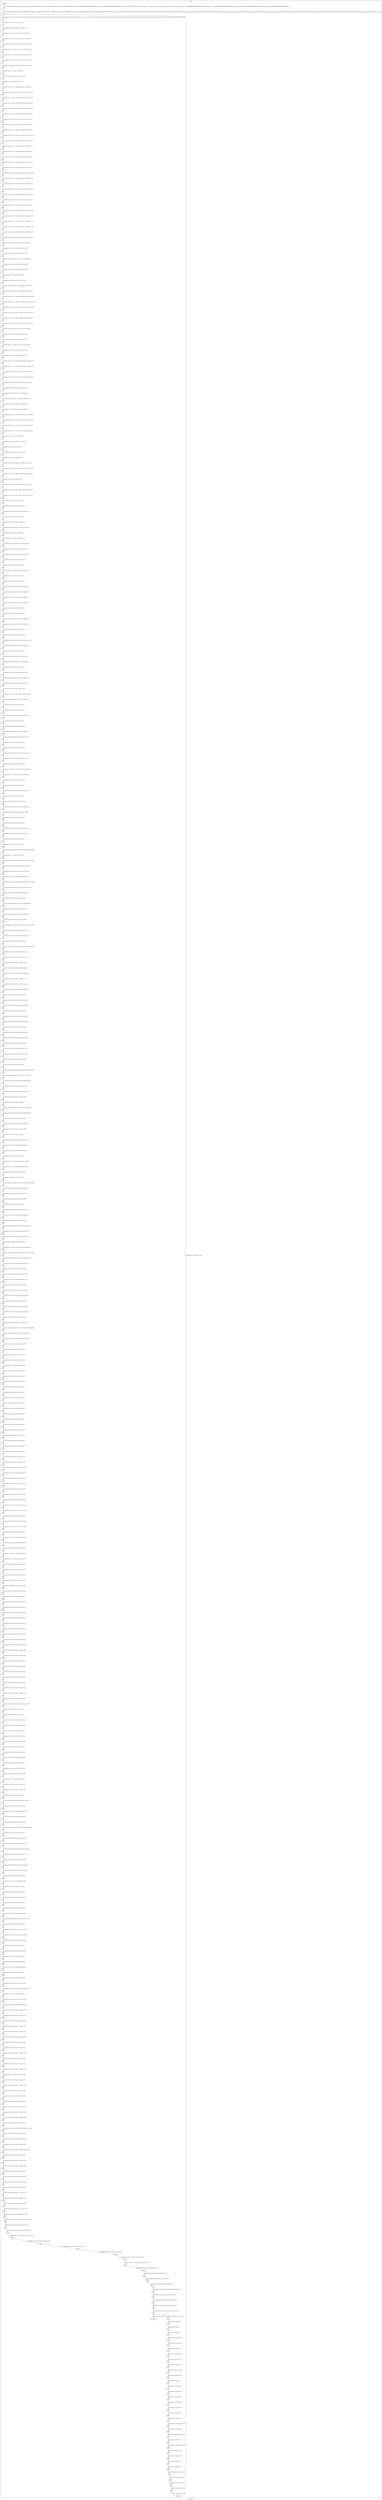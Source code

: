 digraph G {
label="Btor2XCFA";
subgraph cluster_0 {
label="main";
main_init[];
l1[];
l3[];
l4[];
l5[];
l6[];
l7[];
l8[];
l9[];
l10[];
l11[];
l12[];
l13[];
l14[];
l15[];
l16[];
l17[];
l18[];
l19[];
l20[];
l21[];
l22[];
l23[];
l24[];
l25[];
l26[];
l27[];
l28[];
l29[];
l30[];
l31[];
l32[];
l33[];
l34[];
l35[];
l36[];
l37[];
l38[];
l39[];
l40[];
l41[];
l42[];
l43[];
l44[];
l45[];
l46[];
l47[];
l48[];
l49[];
l50[];
l51[];
l52[];
l53[];
l54[];
l55[];
l56[];
l57[];
l58[];
l59[];
l60[];
l61[];
l62[];
l63[];
l64[];
l65[];
l66[];
l67[];
l68[];
l69[];
l70[];
l71[];
l72[];
l73[];
l74[];
l75[];
l76[];
l77[];
l78[];
l79[];
l80[];
l81[];
l82[];
l83[];
l84[];
l85[];
l86[];
l87[];
l88[];
l89[];
l90[];
l91[];
l92[];
l93[];
l94[];
l95[];
l96[];
l97[];
l98[];
l99[];
l100[];
l101[];
l102[];
l103[];
l104[];
l105[];
l106[];
l107[];
l108[];
l109[];
l110[];
l111[];
l112[];
l113[];
l114[];
l115[];
l116[];
l117[];
l118[];
l119[];
l120[];
l121[];
l122[];
l123[];
l124[];
l125[];
l126[];
l127[];
l128[];
l129[];
l130[];
l131[];
l132[];
l133[];
l134[];
l135[];
l136[];
l137[];
l138[];
l139[];
l140[];
l141[];
l142[];
l143[];
l144[];
l145[];
l146[];
l147[];
l148[];
l149[];
l150[];
l151[];
l152[];
l153[];
l154[];
l155[];
l156[];
l157[];
l158[];
l159[];
l160[];
l161[];
l162[];
l163[];
l164[];
l165[];
l166[];
l167[];
l168[];
l169[];
l170[];
l171[];
l172[];
l173[];
l174[];
l175[];
l176[];
l177[];
l178[];
l179[];
l180[];
l181[];
l182[];
l183[];
l184[];
l185[];
l186[];
l187[];
l188[];
l189[];
l190[];
l191[];
l192[];
l193[];
l194[];
l195[];
l196[];
l197[];
l198[];
l199[];
l200[];
l201[];
l202[];
l203[];
l204[];
l205[];
l206[];
l207[];
l208[];
l209[];
l210[];
l211[];
l212[];
l213[];
l214[];
l215[];
l216[];
l217[];
l218[];
l219[];
l220[];
l221[];
l222[];
l223[];
l224[];
l225[];
l226[];
l227[];
l228[];
l229[];
l230[];
l231[];
l232[];
l233[];
l234[];
l235[];
l236[];
l237[];
l238[];
l239[];
l240[];
l241[];
l242[];
l243[];
l244[];
l245[];
l246[];
l247[];
l248[];
l249[];
l250[];
l251[];
l252[];
l253[];
l254[];
l255[];
l256[];
l257[];
l258[];
l259[];
l260[];
l261[];
l262[];
l263[];
l264[];
l265[];
l266[];
l267[];
l268[];
l269[];
l270[];
l271[];
l272[];
l273[];
l274[];
l275[];
l276[];
l277[];
l278[];
l279[];
l280[];
l281[];
l282[];
l283[];
l284[];
l285[];
l286[];
l287[];
l288[];
l289[];
l290[];
l291[];
l292[];
l293[];
l294[];
l295[];
l296[];
l297[];
l298[];
l299[];
l300[];
l301[];
l302[];
l303[];
l304[];
l305[];
l306[];
l307[];
l308[];
l309[];
l310[];
l311[];
l312[];
l313[];
l314[];
l315[];
l316[];
l317[];
l318[];
l319[];
l320[];
l321[];
l322[];
l323[];
l324[];
l325[];
l326[];
l327[];
l328[];
l329[];
l330[];
l331[];
l332[];
l333[];
l334[];
l335[];
l336[];
l337[];
l338[];
l339[];
l340[];
l341[];
l342[];
l343[];
l344[];
l345[];
l346[];
l347[];
l348[];
l349[];
l350[];
l351[];
l352[];
l353[];
l354[];
l355[];
l356[];
l357[];
l358[];
l359[];
l360[];
l361[];
l362[];
l363[];
l364[];
l365[];
l366[];
l367[];
l368[];
l369[];
l370[];
l371[];
l372[];
l373[];
l374[];
l375[];
l376[];
l377[];
l378[];
l379[];
l380[];
l381[];
l382[];
l383[];
l384[];
l385[];
l386[];
l387[];
l388[];
l389[];
l390[];
l391[];
l392[];
l393[];
l394[];
l395[];
l396[];
l397[];
l398[];
l399[];
l400[];
l401[];
l402[];
l403[];
l404[];
l405[];
l406[];
l407[];
l408[];
l409[];
l410[];
l411[];
l412[];
l413[];
l414[];
l415[];
l416[];
l417[];
l418[];
l419[];
l420[];
l421[];
l422[];
l423[];
l424[];
l425[];
l426[];
l427[];
l428[];
l429[];
l430[];
l431[];
main_error[];
l432[];
l433[];
l434[];
l435[];
l436[];
l437[];
l438[];
l439[];
l440[];
l441[];
l442[];
l443[];
l444[];
l445[];
l446[];
l447[];
l448[];
l449[];
l450[];
l451[];
l452[];
l453[];
l454[];
l455[];
l456[];
l457[];
l458[];
l459[];
l460[];
l461[];
l462[];
l463[];
l464[];
l465[];
main_init -> l1 [label="[(assign const_5 #b00000000),(assign const_28 #b0),(assign const_80 #b00000010),(assign const_82 #b00000001),(assign const_97 #b00000000),(assign const_107 #b00000000000000000000000000000001),(assign const_108 #b000000000000000000000000),(assign const_128 #b00011001),(assign const_129 #b00001111),(assign const_130 #b00010100),(assign const_131 #b00000101),(assign const_158 #b00000000000000000000000000000000),(assign const_310 #b00000000000000000000000000001010),(assign const_315 #b00000000000000000000000000000101),(assign const_360 #b00000000000000000000000000000011)] "];
l3 -> l4 [label="[(havoc input_78),(havoc input_79),(havoc input_81),(havoc input_83),(havoc input_84),(havoc input_85),(havoc input_86),(havoc input_98),(havoc input_99),(havoc input_100),(havoc input_101),(havoc input_102),(havoc input_103),(havoc input_104),(havoc input_105),(havoc input_106),(havoc input_149),(havoc input_151),(havoc input_154),(havoc input_156),(havoc input_192),(havoc input_222),(havoc input_225)] "];
l4 -> l5 [label="[(assign binary_75 (bvand state_57 state_67))] "];
l5 -> l6 [label="[(assign binary_76 (bvand (bvnot state_73) binary_75))] "];
l6 -> l7 [label="[(assign ternary_87 (ite (= input_86 #b1) const_82 state_6))] "];
l7 -> l8 [label="[(assign ternary_88 (ite (= input_85 #b1) const_82 ternary_87))] "];
l8 -> l9 [label="[(assign ternary_89 (ite (= input_84 #b1) const_80 ternary_88))] "];
l9 -> l10 [label="[(assign ternary_90 (ite (= input_83 #b1) const_80 ternary_89))] "];
l10 -> l11 [label="[(assign ternary_91 (ite (= input_81 #b1) const_82 ternary_90))] "];
l11 -> l12 [label="[(assign ternary_92 (ite (= input_79 #b1) const_80 ternary_91))] "];
l12 -> l13 [label="[(assign ternary_93 (ite (= input_78 #b1) state_18 ternary_92))] "];
l13 -> l14 [label="[(assign binary_109 (++ const_108 state_12))] "];
l14 -> l15 [label="[(assign binary_110 (bvadd const_107 binary_109))] "];
l15 -> l16 [label="[(assign slice_111 (extract binary_110 0 8))] "];
l16 -> l17 [label="[(assign ternary_112 (ite (= input_106 #b1) slice_111 state_12))] "];
l17 -> l18 [label="[(assign ternary_113 (ite (= input_105 #b1) const_97 ternary_112))] "];
l18 -> l19 [label="[(assign ternary_114 (ite (= input_104 #b1) const_97 ternary_113))] "];
l19 -> l20 [label="[(assign ternary_115 (ite (= input_103 #b1) const_97 ternary_114))] "];
l20 -> l21 [label="[(assign ternary_116 (ite (= input_102 #b1) const_97 ternary_115))] "];
l21 -> l22 [label="[(assign ternary_117 (ite (= input_86 #b1) const_97 ternary_116))] "];
l22 -> l23 [label="[(assign ternary_118 (ite (= input_85 #b1) const_97 ternary_117))] "];
l23 -> l24 [label="[(assign ternary_119 (ite (= input_84 #b1) const_97 ternary_118))] "];
l24 -> l25 [label="[(assign ternary_120 (ite (= input_83 #b1) const_97 ternary_119))] "];
l25 -> l26 [label="[(assign ternary_121 (ite (= input_101 #b1) const_97 ternary_120))] "];
l26 -> l27 [label="[(assign ternary_122 (ite (= input_100 #b1) const_97 ternary_121))] "];
l27 -> l28 [label="[(assign ternary_123 (ite (= input_99 #b1) const_97 ternary_122))] "];
l28 -> l29 [label="[(assign ternary_124 (ite (= input_98 #b1) const_97 ternary_123))] "];
l29 -> l30 [label="[(assign ternary_125 (ite (= input_81 #b1) const_97 ternary_124))] "];
l30 -> l31 [label="[(assign ternary_126 (ite (= input_79 #b1) const_97 ternary_125))] "];
l31 -> l32 [label="[(assign ternary_132 (ite (= input_105 #b1) const_131 state_14))] "];
l32 -> l33 [label="[(assign ternary_133 (ite (= input_104 #b1) const_131 ternary_132))] "];
l33 -> l34 [label="[(assign ternary_134 (ite (= input_86 #b1) const_130 ternary_133))] "];
l34 -> l35 [label="[(assign ternary_135 (ite (= input_85 #b1) const_130 ternary_134))] "];
l35 -> l36 [label="[(assign ternary_136 (ite (= input_101 #b1) const_128 ternary_135))] "];
l36 -> l37 [label="[(assign ternary_137 (ite (= input_99 #b1) const_129 ternary_136))] "];
l37 -> l38 [label="[(assign ternary_138 (ite (= input_81 #b1) const_128 ternary_137))] "];
l38 -> l39 [label="[(assign ternary_140 (ite (= input_103 #b1) const_131 state_16))] "];
l39 -> l40 [label="[(assign ternary_141 (ite (= input_102 #b1) const_131 ternary_140))] "];
l40 -> l41 [label="[(assign ternary_142 (ite (= input_84 #b1) const_130 ternary_141))] "];
l41 -> l42 [label="[(assign ternary_143 (ite (= input_83 #b1) const_130 ternary_142))] "];
l42 -> l43 [label="[(assign ternary_144 (ite (= input_100 #b1) const_128 ternary_143))] "];
l43 -> l44 [label="[(assign ternary_145 (ite (= input_98 #b1) const_129 ternary_144))] "];
l44 -> l45 [label="[(assign ternary_146 (ite (= input_79 #b1) const_128 ternary_145))] "];
l45 -> l46 [label="[(assign comparison_148 (ite (= const_97 state_24) #b1 #b0))] "];
l46 -> l47 [label="[(assign binary_150 (bvand comparison_148 input_149))] "];
l47 -> l48 [label="[(assign binary_152 (bvand comparison_148 input_151))] "];
l48 -> l49 [label="[(assign comparison_153 (ite (= const_97 state_26) #b1 #b0))] "];
l49 -> l50 [label="[(assign binary_155 (bvand comparison_153 input_154))] "];
l50 -> l51 [label="[(assign binary_157 (bvand input_156 comparison_153))] "];
l51 -> l52 [label="[(assign binary_159 (++ const_108 state_26))] "];
l52 -> l53 [label="[(assign binary_160 (bvadd const_107 binary_159))] "];
l53 -> l54 [label="[(assign comparison_161 (ite (= const_158 binary_160) #b1 #b0))] "];
l54 -> l55 [label="[(assign comparison_162 (ite (= const_107 binary_160) #b1 #b0))] "];
l55 -> l56 [label="[(assign ternary_163 (ite (= comparison_162 #b1) state_20 state_22))] "];
l56 -> l57 [label="[(assign ternary_164 (ite (= comparison_161 #b1) state_18 ternary_163))] "];
l57 -> l58 [label="[(assign ternary_165 (ite (= binary_157 #b1) ternary_164 state_18))] "];
l58 -> l59 [label="[(assign ternary_166 (ite (= binary_155 #b1) const_97 ternary_165))] "];
l59 -> l60 [label="[(assign ternary_167 (ite (= binary_152 #b1) state_6 ternary_166))] "];
l60 -> l61 [label="[(assign ternary_168 (ite (= binary_150 #b1) state_6 ternary_167))] "];
l61 -> l62 [label="[(assign comparison_170 (ite (= const_82 state_24) #b1 #b0))] "];
l62 -> l63 [label="[(assign binary_171 (bvand comparison_170 input_149))] "];
l63 -> l64 [label="[(assign binary_172 (bvand input_151 comparison_170))] "];
l64 -> l65 [label="[(assign comparison_173 (ite (= const_82 state_26) #b1 #b0))] "];
l65 -> l66 [label="[(assign binary_174 (bvand comparison_173 input_154))] "];
l66 -> l67 [label="[(assign binary_175 (bvand input_156 comparison_173))] "];
l67 -> l68 [label="[(assign ternary_176 (ite (= binary_175 #b1) ternary_164 state_20))] "];
l68 -> l69 [label="[(assign ternary_177 (ite (= binary_174 #b1) const_97 ternary_176))] "];
l69 -> l70 [label="[(assign ternary_178 (ite (= binary_172 #b1) state_6 ternary_177))] "];
l70 -> l71 [label="[(assign ternary_179 (ite (= binary_171 #b1) state_6 ternary_178))] "];
l71 -> l72 [label="[(assign comparison_181 (ite (= const_80 state_24) #b1 #b0))] "];
l72 -> l73 [label="[(assign binary_182 (bvand comparison_181 input_149))] "];
l73 -> l74 [label="[(assign binary_183 (bvand input_151 comparison_181))] "];
l74 -> l75 [label="[(assign comparison_184 (ite (= const_80 state_26) #b1 #b0))] "];
l75 -> l76 [label="[(assign binary_185 (bvand comparison_184 input_154))] "];
l76 -> l77 [label="[(assign binary_186 (bvand input_156 comparison_184))] "];
l77 -> l78 [label="[(assign ternary_187 (ite (= binary_186 #b1) ternary_164 state_22))] "];
l78 -> l79 [label="[(assign ternary_188 (ite (= binary_185 #b1) const_97 ternary_187))] "];
l79 -> l80 [label="[(assign ternary_189 (ite (= binary_183 #b1) state_6 ternary_188))] "];
l80 -> l81 [label="[(assign ternary_190 (ite (= binary_182 #b1) state_6 ternary_189))] "];
l81 -> l82 [label="[(assign binary_193 (++ const_108 state_24))] "];
l82 -> l83 [label="[(assign binary_194 (bvsub binary_193 const_107))] "];
l83 -> l84 [label="[(assign slice_195 (extract binary_194 0 8))] "];
l84 -> l85 [label="[(assign binary_196 (bvadd const_107 binary_193))] "];
l85 -> l86 [label="[(assign slice_197 (extract binary_196 0 8))] "];
l86 -> l87 [label="[(assign ternary_198 (ite (= input_151 #b1) slice_197 state_24))] "];
l87 -> l88 [label="[(assign ternary_199 (ite (= input_149 #b1) slice_197 ternary_198))] "];
l88 -> l89 [label="[(assign ternary_200 (ite (= input_192 #b1) slice_195 ternary_199))] "];
l89 -> l90 [label="[(assign slice_202 (extract binary_160 0 8))] "];
l90 -> l91 [label="[(assign ternary_203 (ite (= input_156 #b1) slice_202 state_26))] "];
l91 -> l92 [label="[(assign ternary_204 (ite (= input_154 #b1) const_97 ternary_203))] "];
l92 -> l93 [label="[(assign ternary_205 (ite (= input_192 #b1) const_97 ternary_204))] "];
l93 -> l94 [label="[(assign binary_208 (bvor state_31 input_81))] "];
l94 -> l95 [label="[(assign binary_209 (bvor binary_208 input_79))] "];
l95 -> l96 [label="[(assign binary_210 (bvand binary_209 (bvnot input_192)))] "];
l96 -> l97 [label="[(assign binary_212 (bvor state_33 input_101))] "];
l97 -> l98 [label="[(assign binary_213 (bvor binary_212 input_100))] "];
l98 -> l99 [label="[(assign binary_214 (bvand binary_213 (bvnot input_149)))] "];
l99 -> l100 [label="[(assign binary_216 (bvor state_35 input_85))] "];
l100 -> l101 [label="[(assign binary_217 (bvor binary_216 input_83))] "];
l101 -> l102 [label="[(assign binary_218 (bvand binary_217 (bvnot input_151)))] "];
l102 -> l103 [label="[(assign binary_220 (bvand state_37 (bvnot input_85)))] "];
l103 -> l104 [label="[(assign binary_221 (bvand binary_220 (bvnot input_83)))] "];
l104 -> l105 [label="[(assign binary_223 (bvor binary_221 input_222))] "];
l105 -> l106 [label="[(assign binary_226 (bvor state_39 input_225))] "];
l106 -> l107 [label="[(assign binary_227 (bvand binary_226 (bvnot input_78)))] "];
l107 -> l108 [label="[(assign binary_229 (bvor state_41 input_86))] "];
l108 -> l109 [label="[(assign binary_230 (bvor binary_229 input_84))] "];
l109 -> l110 [label="[(assign binary_231 (bvand binary_230 (bvnot input_101)))] "];
l110 -> l111 [label="[(assign binary_232 (bvand binary_231 (bvnot input_100)))] "];
l111 -> l112 [label="[(assign binary_234 (bvand state_43 (bvnot input_86)))] "];
l112 -> l113 [label="[(assign binary_235 (bvand binary_234 (bvnot input_84)))] "];
l113 -> l114 [label="[(assign binary_236 (bvor binary_235 input_99))] "];
l114 -> l115 [label="[(assign binary_237 (bvor binary_236 input_98))] "];
l115 -> l116 [label="[(assign binary_238 (bvand binary_237 (bvnot input_81)))] "];
l116 -> l117 [label="[(assign binary_239 (bvand binary_238 (bvnot input_79)))] "];
l117 -> l118 [label="[(assign binary_240 (bvor binary_239 input_151))] "];
l118 -> l119 [label="[(assign binary_241 (bvor binary_240 input_149))] "];
l119 -> l120 [label="[(assign binary_243 (bvand (bvnot state_45) (bvnot input_222)))] "];
l120 -> l121 [label="[(assign binary_244 (bvand binary_243 (bvnot input_225)))] "];
l121 -> l122 [label="[(assign binary_245 (bvor binary_244 input_192))] "];
l122 -> l123 [label="[(assign binary_247 (bvand state_47 (bvnot input_99)))] "];
l123 -> l124 [label="[(assign binary_248 (bvand binary_247 (bvnot input_98)))] "];
l124 -> l125 [label="[(assign binary_249 (bvor binary_248 input_78))] "];
l125 -> l126 [label="[(assign binary_251 (bvor (bvnot state_49) input_154))] "];
l126 -> l127 [label="[(assign binary_252 (bvand binary_251 (bvnot input_192)))] "];
l127 -> l128 [label="[(assign binary_254 (bvand state_51 (bvnot input_154)))] "];
l128 -> l129 [label="[(assign binary_255 (bvor binary_254 input_192))] "];
l129 -> l130 [label="[(assign binary_257 (bvand (bvnot state_53) (bvnot input_86)))] "];
l130 -> l131 [label="[(assign binary_258 (bvand binary_257 (bvnot input_85)))] "];
l131 -> l132 [label="[(assign binary_259 (bvor binary_258 input_81))] "];
l132 -> l133 [label="[(assign binary_261 (bvor state_55 input_101))] "];
l133 -> l134 [label="[(assign binary_262 (bvand binary_261 (bvnot input_99)))] "];
l134 -> l135 [label="[(assign binary_264 (bvor state_57 input_105))] "];
l135 -> l136 [label="[(assign binary_265 (bvor binary_264 input_104))] "];
l136 -> l137 [label="[(assign binary_266 (bvand binary_265 (bvnot input_81)))] "];
l137 -> l138 [label="[(assign binary_268 (bvand state_59 (bvnot input_105)))] "];
l138 -> l139 [label="[(assign binary_269 (bvor binary_268 input_86))] "];
l139 -> l140 [label="[(assign binary_270 (bvor binary_269 input_85))] "];
l140 -> l141 [label="[(assign binary_271 (bvand binary_270 (bvnot input_101)))] "];
l141 -> l142 [label="[(assign binary_273 (bvand state_61 (bvnot input_104)))] "];
l142 -> l143 [label="[(assign binary_274 (bvor binary_273 input_99))] "];
l143 -> l144 [label="[(assign binary_276 (bvand (bvnot state_63) (bvnot input_84)))] "];
l144 -> l145 [label="[(assign binary_277 (bvand binary_276 (bvnot input_83)))] "];
l145 -> l146 [label="[(assign binary_278 (bvor binary_277 input_79))] "];
l146 -> l147 [label="[(assign binary_280 (bvor state_65 input_100))] "];
l147 -> l148 [label="[(assign binary_281 (bvand binary_280 (bvnot input_98)))] "];
l148 -> l149 [label="[(assign binary_283 (bvor state_67 input_103))] "];
l149 -> l150 [label="[(assign binary_284 (bvor binary_283 input_102))] "];
l150 -> l151 [label="[(assign binary_285 (bvand binary_284 (bvnot input_79)))] "];
l151 -> l152 [label="[(assign binary_287 (bvand state_69 (bvnot input_103)))] "];
l152 -> l153 [label="[(assign binary_288 (bvor binary_287 input_84))] "];
l153 -> l154 [label="[(assign binary_289 (bvor binary_288 input_83))] "];
l154 -> l155 [label="[(assign binary_290 (bvand binary_289 (bvnot input_100)))] "];
l155 -> l156 [label="[(assign binary_292 (bvand state_71 (bvnot input_102)))] "];
l156 -> l157 [label="[(assign binary_293 (bvor binary_292 input_98))] "];
l157 -> l158 [label="[(assign binary_295 (++ const_108 state_16))] "];
l158 -> l159 [label="[(assign comparison_296 (ite (bvule binary_109 binary_295) #b1 #b0))] "];
l159 -> l160 [label="[(assign binary_297 (++ const_108 state_14))] "];
l160 -> l161 [label="[(assign comparison_298 (ite (bvule binary_109 binary_297) #b1 #b0))] "];
l161 -> l162 [label="[(assign binary_299 (bvand comparison_296 comparison_298))] "];
l162 -> l163 [label="[(assign binary_300 (bvand (bvnot state_29) binary_299))] "];
l163 -> l164 [label="[(assign binary_301 (bvor (bvnot input_106) binary_300))] "];
l164 -> l165 [label="[(assign comparison_302 (ite (bvule binary_193 binary_159) #b1 #b0))] "];
l165 -> l166 [label="[(assign binary_303 (bvand state_51 (bvnot comparison_302)))] "];
l166 -> l167 [label="[(assign binary_304 (bvor (bvnot input_156) binary_303))] "];
l167 -> l168 [label="[(assign binary_305 (bvand binary_301 binary_304))] "];
l168 -> l169 [label="[(assign comparison_306 (ite (= state_24 state_26) #b1 #b0))] "];
l169 -> l170 [label="[(assign binary_307 (bvand state_51 comparison_306))] "];
l170 -> l171 [label="[(assign binary_308 (bvor (bvnot input_154) binary_307))] "];
l171 -> l172 [label="[(assign binary_309 (bvand binary_305 binary_308))] "];
l172 -> l173 [label="[(assign comparison_311 (ite (bvule const_310 binary_109) #b1 #b0))] "];
l173 -> l174 [label="[(assign binary_312 (bvand state_59 comparison_311))] "];
l174 -> l175 [label="[(assign binary_313 (bvor (bvnot input_105) binary_312))] "];
l175 -> l176 [label="[(assign binary_314 (bvand binary_309 binary_313))] "];
l176 -> l177 [label="[(assign comparison_316 (ite (bvule const_315 binary_109) #b1 #b0))] "];
l177 -> l178 [label="[(assign binary_317 (bvand state_61 comparison_316))] "];
l178 -> l179 [label="[(assign binary_318 (bvor (bvnot input_104) binary_317))] "];
l179 -> l180 [label="[(assign binary_319 (bvand binary_314 binary_318))] "];
l180 -> l181 [label="[(assign binary_320 (bvand state_69 comparison_311))] "];
l181 -> l182 [label="[(assign binary_321 (bvor (bvnot input_103) binary_320))] "];
l182 -> l183 [label="[(assign binary_322 (bvand binary_319 binary_321))] "];
l183 -> l184 [label="[(assign binary_323 (bvand state_71 comparison_316))] "];
l184 -> l185 [label="[(assign binary_324 (bvor (bvnot input_102) binary_323))] "];
l185 -> l186 [label="[(assign binary_325 (bvand binary_322 binary_324))] "];
l186 -> l187 [label="[(assign binary_326 (bvand state_43 (bvnot state_53)))] "];
l187 -> l188 [label="[(assign binary_327 (bvor (bvnot input_86) binary_326))] "];
l188 -> l189 [label="[(assign binary_328 (bvand binary_325 binary_327))] "];
l189 -> l190 [label="[(assign binary_329 (bvand state_37 (bvnot state_53)))] "];
l190 -> l191 [label="[(assign binary_330 (bvor (bvnot input_85) binary_329))] "];
l191 -> l192 [label="[(assign binary_331 (bvand binary_328 binary_330))] "];
l192 -> l193 [label="[(assign binary_332 (bvand state_43 (bvnot state_63)))] "];
l193 -> l194 [label="[(assign binary_333 (bvor (bvnot input_84) binary_332))] "];
l194 -> l195 [label="[(assign binary_334 (bvand binary_331 binary_333))] "];
l195 -> l196 [label="[(assign binary_335 (bvand state_37 (bvnot state_63)))] "];
l196 -> l197 [label="[(assign binary_336 (bvor (bvnot input_83) binary_335))] "];
l197 -> l198 [label="[(assign binary_337 (bvand binary_334 binary_336))] "];
l198 -> l199 [label="[(assign binary_338 (bvand state_41 state_59))] "];
l199 -> l200 [label="[(assign comparison_339 (ite (bvule binary_109 const_310) #b1 #b0))] "];
l200 -> l201 [label="[(assign comparison_340 (ite (= const_82 state_6) #b1 #b0))] "];
l201 -> l202 [label="[(assign binary_341 (bvand comparison_339 comparison_340))] "];
l202 -> l203 [label="[(assign binary_342 (bvand binary_338 binary_341))] "];
l203 -> l204 [label="[(assign binary_343 (bvor (bvnot input_101) binary_342))] "];
l204 -> l205 [label="[(assign binary_344 (bvand binary_337 binary_343))] "];
l205 -> l206 [label="[(assign binary_345 (bvand state_41 state_69))] "];
l206 -> l207 [label="[(assign comparison_346 (ite (= const_80 state_6) #b1 #b0))] "];
l207 -> l208 [label="[(assign binary_347 (bvand comparison_339 comparison_346))] "];
l208 -> l209 [label="[(assign binary_348 (bvand binary_345 binary_347))] "];
l209 -> l210 [label="[(assign binary_349 (bvor (bvnot input_100) binary_348))] "];
l210 -> l211 [label="[(assign binary_350 (bvand binary_344 binary_349))] "];
l211 -> l212 [label="[(assign binary_351 (bvand state_47 state_55))] "];
l212 -> l213 [label="[(assign binary_352 (bvand binary_351 comparison_340))] "];
l213 -> l214 [label="[(assign binary_353 (bvor (bvnot input_99) binary_352))] "];
l214 -> l215 [label="[(assign binary_354 (bvand binary_350 binary_353))] "];
l215 -> l216 [label="[(assign binary_355 (bvand state_47 state_65))] "];
l216 -> l217 [label="[(assign binary_356 (bvand binary_355 comparison_346))] "];
l217 -> l218 [label="[(assign binary_357 (bvor (bvnot input_98) binary_356))] "];
l218 -> l219 [label="[(assign binary_358 (bvand binary_354 binary_357))] "];
l219 -> l220 [label="[(assign binary_359 (bvand state_43 state_57))] "];
l220 -> l221 [label="[(assign comparison_361 (ite (bvule const_360 binary_109) #b1 #b0))] "];
l221 -> l222 [label="[(assign binary_362 (bvand binary_359 comparison_361))] "];
l222 -> l223 [label="[(assign binary_363 (bvor (bvnot input_81) binary_362))] "];
l223 -> l224 [label="[(assign binary_364 (bvand binary_358 binary_363))] "];
l224 -> l225 [label="[(assign binary_365 (bvand state_43 state_67))] "];
l225 -> l226 [label="[(assign binary_366 (bvand binary_365 comparison_361))] "];
l226 -> l227 [label="[(assign binary_367 (bvor (bvnot input_79) binary_366))] "];
l227 -> l228 [label="[(assign binary_368 (bvand binary_364 binary_367))] "];
l228 -> l229 [label="[(assign binary_369 (bvand (bvnot state_45) (bvnot state_49)))] "];
l229 -> l230 [label="[(assign binary_370 (bvand binary_369 comparison_148))] "];
l230 -> l231 [label="[(assign binary_371 (bvor (bvnot input_222) binary_370))] "];
l231 -> l232 [label="[(assign binary_372 (bvand binary_368 binary_371))] "];
l232 -> l233 [label="[(assign binary_373 (bvand (bvnot state_45) (bvnot state_49)))] "];
l233 -> l234 [label="[(assign comparison_374 (ite (bvule binary_193 const_158) #b1 #b0))] "];
l234 -> l235 [label="[(assign binary_375 (bvand binary_373 (bvnot comparison_374)))] "];
l235 -> l236 [label="[(assign binary_376 (bvor (bvnot input_225) binary_375))] "];
l236 -> l237 [label="[(assign binary_377 (bvand binary_372 binary_376))] "];
l237 -> l238 [label="[(assign binary_378 (bvand state_39 (bvnot state_49)))] "];
l238 -> l239 [label="[(assign binary_379 (bvor (bvnot input_78) binary_378))] "];
l239 -> l240 [label="[(assign binary_380 (bvand binary_377 binary_379))] "];
l240 -> l241 [label="[(assign binary_381 (bvand state_35 (bvnot state_49)))] "];
l241 -> l242 [label="[(assign binary_382 (bvor (bvnot input_151) binary_381))] "];
l242 -> l243 [label="[(assign binary_383 (bvand binary_380 binary_382))] "];
l243 -> l244 [label="[(assign binary_384 (bvand state_33 (bvnot state_49)))] "];
l244 -> l245 [label="[(assign binary_385 (bvor (bvnot input_149) binary_384))] "];
l245 -> l246 [label="[(assign binary_386 (bvand binary_383 binary_385))] "];
l246 -> l247 [label="[(assign binary_387 (bvand state_31 (bvnot state_49)))] "];
l247 -> l248 [label="[(assign comparison_388 (ite (bvule const_107 binary_193) #b1 #b0))] "];
l248 -> l249 [label="[(assign binary_389 (bvand binary_387 comparison_388))] "];
l249 -> l250 [label="[(assign binary_390 (bvor (bvnot input_192) binary_389))] "];
l250 -> l251 [label="[(assign binary_391 (bvand binary_386 binary_390))] "];
l251 -> l252 [label="[(assign binary_392 (bvor input_106 input_156))] "];
l252 -> l253 [label="[(assign binary_393 (bvor input_154 binary_392))] "];
l253 -> l254 [label="[(assign binary_394 (bvor input_105 binary_393))] "];
l254 -> l255 [label="[(assign binary_395 (bvor input_104 binary_394))] "];
l255 -> l256 [label="[(assign binary_396 (bvor input_103 binary_395))] "];
l256 -> l257 [label="[(assign binary_397 (bvor input_102 binary_396))] "];
l257 -> l258 [label="[(assign binary_398 (bvor input_86 binary_397))] "];
l258 -> l259 [label="[(assign binary_399 (bvor input_85 binary_398))] "];
l259 -> l260 [label="[(assign binary_400 (bvor input_84 binary_399))] "];
l260 -> l261 [label="[(assign binary_401 (bvor input_83 binary_400))] "];
l261 -> l262 [label="[(assign binary_402 (bvor input_101 binary_401))] "];
l262 -> l263 [label="[(assign binary_403 (bvor input_100 binary_402))] "];
l263 -> l264 [label="[(assign binary_404 (bvor input_99 binary_403))] "];
l264 -> l265 [label="[(assign binary_405 (bvor input_98 binary_404))] "];
l265 -> l266 [label="[(assign binary_406 (bvor input_81 binary_405))] "];
l266 -> l267 [label="[(assign binary_407 (bvor input_79 binary_406))] "];
l267 -> l268 [label="[(assign binary_408 (bvor input_222 binary_407))] "];
l268 -> l269 [label="[(assign binary_409 (bvor input_225 binary_408))] "];
l269 -> l270 [label="[(assign binary_410 (bvor input_78 binary_409))] "];
l270 -> l271 [label="[(assign binary_411 (bvor input_151 binary_410))] "];
l271 -> l272 [label="[(assign binary_412 (bvor input_149 binary_411))] "];
l272 -> l273 [label="[(assign binary_413 (bvor input_192 binary_412))] "];
l273 -> l274 [label="[(assign binary_414 (bvand binary_391 binary_413))] "];
l274 -> l275 [label="[(assign binary_415 (bvand input_106 input_156))] "];
l275 -> l276 [label="[(assign binary_416 (bvand input_154 binary_392))] "];
l276 -> l277 [label="[(assign binary_417 (bvor binary_415 binary_416))] "];
l277 -> l278 [label="[(assign binary_418 (bvand input_105 binary_393))] "];
l278 -> l279 [label="[(assign binary_419 (bvor binary_417 binary_418))] "];
l279 -> l280 [label="[(assign binary_420 (bvand input_104 binary_394))] "];
l280 -> l281 [label="[(assign binary_421 (bvor binary_419 binary_420))] "];
l281 -> l282 [label="[(assign binary_422 (bvand input_103 binary_395))] "];
l282 -> l283 [label="[(assign binary_423 (bvor binary_421 binary_422))] "];
l283 -> l284 [label="[(assign binary_424 (bvand input_102 binary_396))] "];
l284 -> l285 [label="[(assign binary_425 (bvor binary_423 binary_424))] "];
l285 -> l286 [label="[(assign binary_426 (bvand input_86 binary_397))] "];
l286 -> l287 [label="[(assign binary_427 (bvor binary_425 binary_426))] "];
l287 -> l288 [label="[(assign binary_428 (bvand input_85 binary_398))] "];
l288 -> l289 [label="[(assign binary_429 (bvor binary_427 binary_428))] "];
l289 -> l290 [label="[(assign binary_430 (bvand input_84 binary_399))] "];
l290 -> l291 [label="[(assign binary_431 (bvor binary_429 binary_430))] "];
l291 -> l292 [label="[(assign binary_432 (bvand input_83 binary_400))] "];
l292 -> l293 [label="[(assign binary_433 (bvor binary_431 binary_432))] "];
l293 -> l294 [label="[(assign binary_434 (bvand input_101 binary_401))] "];
l294 -> l295 [label="[(assign binary_435 (bvor binary_433 binary_434))] "];
l295 -> l296 [label="[(assign binary_436 (bvand input_100 binary_402))] "];
l296 -> l297 [label="[(assign binary_437 (bvor binary_435 binary_436))] "];
l297 -> l298 [label="[(assign binary_438 (bvand input_99 binary_403))] "];
l298 -> l299 [label="[(assign binary_439 (bvor binary_437 binary_438))] "];
l299 -> l300 [label="[(assign binary_440 (bvand input_98 binary_404))] "];
l300 -> l301 [label="[(assign binary_441 (bvor binary_439 binary_440))] "];
l301 -> l302 [label="[(assign binary_442 (bvand input_81 binary_405))] "];
l302 -> l303 [label="[(assign binary_443 (bvor binary_441 binary_442))] "];
l303 -> l304 [label="[(assign binary_444 (bvand input_79 binary_406))] "];
l304 -> l305 [label="[(assign binary_445 (bvor binary_443 binary_444))] "];
l305 -> l306 [label="[(assign binary_446 (bvand input_222 binary_407))] "];
l306 -> l307 [label="[(assign binary_447 (bvor binary_445 binary_446))] "];
l307 -> l308 [label="[(assign binary_448 (bvand input_225 binary_408))] "];
l308 -> l309 [label="[(assign binary_449 (bvor binary_447 binary_448))] "];
l309 -> l310 [label="[(assign binary_450 (bvand input_78 binary_409))] "];
l310 -> l311 [label="[(assign binary_451 (bvor binary_449 binary_450))] "];
l311 -> l312 [label="[(assign binary_452 (bvand input_151 binary_410))] "];
l312 -> l313 [label="[(assign binary_453 (bvor binary_451 binary_452))] "];
l313 -> l314 [label="[(assign binary_454 (bvand input_149 binary_411))] "];
l314 -> l315 [label="[(assign binary_455 (bvor binary_453 binary_454))] "];
l315 -> l316 [label="[(assign binary_456 (bvand input_192 binary_412))] "];
l316 -> l317 [label="[(assign binary_457 (bvor binary_455 binary_456))] "];
l317 -> l318 [label="[(assign binary_458 (bvand binary_414 (bvnot binary_457)))] "];
l318 -> l319 [label="[(assign binary_459 (bvand state_31 state_33))] "];
l319 -> l320 [label="[(assign binary_460 (bvor state_31 state_33))] "];
l320 -> l321 [label="[(assign binary_461 (bvand state_35 binary_460))] "];
l321 -> l322 [label="[(assign binary_462 (bvor binary_459 binary_461))] "];
l322 -> l323 [label="[(assign binary_463 (bvor state_35 binary_460))] "];
l323 -> l324 [label="[(assign binary_464 (bvand state_37 binary_463))] "];
l324 -> l325 [label="[(assign binary_465 (bvor binary_462 binary_464))] "];
l325 -> l326 [label="[(assign binary_466 (bvor state_37 binary_463))] "];
l326 -> l327 [label="[(assign binary_467 (bvand state_39 binary_466))] "];
l327 -> l328 [label="[(assign binary_468 (bvor binary_465 binary_467))] "];
l328 -> l329 [label="[(assign binary_469 (bvor state_39 binary_466))] "];
l329 -> l330 [label="[(assign binary_470 (bvand state_41 binary_469))] "];
l330 -> l331 [label="[(assign binary_471 (bvor binary_468 binary_470))] "];
l331 -> l332 [label="[(assign binary_472 (bvor state_41 binary_469))] "];
l332 -> l333 [label="[(assign binary_473 (bvand state_43 binary_472))] "];
l333 -> l334 [label="[(assign binary_474 (bvor binary_471 binary_473))] "];
l334 -> l335 [label="[(assign binary_475 (bvor state_43 binary_472))] "];
l335 -> l336 [label="[(assign binary_476 (bvand (bvnot state_45) binary_475))] "];
l336 -> l337 [label="[(assign binary_477 (bvor binary_474 binary_476))] "];
l337 -> l338 [label="[(assign binary_478 (bvor (bvnot state_45) binary_475))] "];
l338 -> l339 [label="[(assign binary_479 (bvand state_47 binary_478))] "];
l339 -> l340 [label="[(assign binary_480 (bvor binary_477 binary_479))] "];
l340 -> l341 [label="[(assign binary_481 (bvand (bvnot state_29) (bvnot binary_480)))] "];
l341 -> l342 [label="[(assign binary_482 (bvor state_47 binary_478))] "];
l342 -> l343 [label="[(assign binary_483 (bvand binary_481 binary_482))] "];
l343 -> l344 [label="[(assign binary_484 (bvand (bvnot state_49) state_51))] "];
l344 -> l345 [label="[(assign binary_485 (bvand binary_483 (bvnot binary_484)))] "];
l345 -> l346 [label="[(assign binary_486 (bvor (bvnot state_49) state_51))] "];
l346 -> l347 [label="[(assign binary_487 (bvand binary_485 binary_486))] "];
l347 -> l348 [label="[(assign binary_488 (bvand (bvnot state_53) state_55))] "];
l348 -> l349 [label="[(assign binary_489 (bvor (bvnot state_53) state_55))] "];
l349 -> l350 [label="[(assign binary_490 (bvand state_57 binary_489))] "];
l350 -> l351 [label="[(assign binary_491 (bvor binary_488 binary_490))] "];
l351 -> l352 [label="[(assign binary_492 (bvor state_57 binary_489))] "];
l352 -> l353 [label="[(assign binary_493 (bvand state_59 binary_492))] "];
l353 -> l354 [label="[(assign binary_494 (bvor binary_491 binary_493))] "];
l354 -> l355 [label="[(assign binary_495 (bvor state_59 binary_492))] "];
l355 -> l356 [label="[(assign binary_496 (bvand state_61 binary_495))] "];
l356 -> l357 [label="[(assign binary_497 (bvor binary_494 binary_496))] "];
l357 -> l358 [label="[(assign binary_498 (bvand binary_487 (bvnot binary_497)))] "];
l358 -> l359 [label="[(assign binary_499 (bvor state_61 binary_495))] "];
l359 -> l360 [label="[(assign binary_500 (bvand binary_498 binary_499))] "];
l360 -> l361 [label="[(assign binary_501 (bvand (bvnot state_63) state_65))] "];
l361 -> l362 [label="[(assign binary_502 (bvor (bvnot state_63) state_65))] "];
l362 -> l363 [label="[(assign binary_503 (bvand state_67 binary_502))] "];
l363 -> l364 [label="[(assign binary_504 (bvor binary_501 binary_503))] "];
l364 -> l365 [label="[(assign binary_505 (bvor state_67 binary_502))] "];
l365 -> l366 [label="[(assign binary_506 (bvand state_69 binary_505))] "];
l366 -> l367 [label="[(assign binary_507 (bvor binary_504 binary_506))] "];
l367 -> l368 [label="[(assign binary_508 (bvor state_69 binary_505))] "];
l368 -> l369 [label="[(assign binary_509 (bvand state_71 binary_508))] "];
l369 -> l370 [label="[(assign binary_510 (bvor binary_507 binary_509))] "];
l370 -> l371 [label="[(assign binary_511 (bvand binary_500 (bvnot binary_510)))] "];
l371 -> l372 [label="[(assign binary_512 (bvor state_71 binary_508))] "];
l372 -> l373 [label="[(assign binary_513 (bvand binary_511 binary_512))] "];
l373 -> l374 [label="[(assign binary_514 (bvand binary_458 binary_513))] "];
l374 -> l375 [label="[(assign binary_515 (bvand binary_214 binary_210))] "];
l375 -> l376 [label="[(assign binary_516 (bvor binary_214 binary_210))] "];
l376 -> l377 [label="[(assign binary_517 (bvand binary_218 binary_516))] "];
l377 -> l378 [label="[(assign binary_518 (bvor binary_515 binary_517))] "];
l378 -> l379 [label="[(assign binary_519 (bvor binary_218 binary_516))] "];
l379 -> l380 [label="[(assign binary_520 (bvand binary_223 binary_519))] "];
l380 -> l381 [label="[(assign binary_521 (bvor binary_518 binary_520))] "];
l381 -> l382 [label="[(assign binary_522 (bvor binary_223 binary_519))] "];
l382 -> l383 [label="[(assign binary_523 (bvand binary_227 binary_522))] "];
l383 -> l384 [label="[(assign binary_524 (bvor binary_521 binary_523))] "];
l384 -> l385 [label="[(assign binary_525 (bvor binary_227 binary_522))] "];
l385 -> l386 [label="[(assign binary_526 (bvand binary_232 binary_525))] "];
l386 -> l387 [label="[(assign binary_527 (bvor binary_524 binary_526))] "];
l387 -> l388 [label="[(assign binary_528 (bvor binary_232 binary_525))] "];
l388 -> l389 [label="[(assign binary_529 (bvand binary_241 binary_528))] "];
l389 -> l390 [label="[(assign binary_530 (bvor binary_527 binary_529))] "];
l390 -> l391 [label="[(assign binary_531 (bvor binary_241 binary_528))] "];
l391 -> l392 [label="[(assign binary_532 (bvand binary_245 binary_531))] "];
l392 -> l393 [label="[(assign binary_533 (bvor binary_530 binary_532))] "];
l393 -> l394 [label="[(assign binary_534 (bvor binary_245 binary_531))] "];
l394 -> l395 [label="[(assign binary_535 (bvand binary_249 binary_534))] "];
l395 -> l396 [label="[(assign binary_536 (bvor binary_533 binary_535))] "];
l396 -> l397 [label="[(assign binary_537 (bvand (bvnot state_29) (bvnot binary_536)))] "];
l397 -> l398 [label="[(assign binary_538 (bvor binary_249 binary_534))] "];
l398 -> l399 [label="[(assign binary_539 (bvand binary_537 binary_538))] "];
l399 -> l400 [label="[(assign binary_540 (bvand binary_252 binary_255))] "];
l400 -> l401 [label="[(assign binary_541 (bvand binary_539 (bvnot binary_540)))] "];
l401 -> l402 [label="[(assign binary_542 (bvor binary_252 binary_255))] "];
l402 -> l403 [label="[(assign binary_543 (bvand binary_541 binary_542))] "];
l403 -> l404 [label="[(assign binary_544 (bvand binary_262 binary_259))] "];
l404 -> l405 [label="[(assign binary_545 (bvor binary_262 binary_259))] "];
l405 -> l406 [label="[(assign binary_546 (bvand binary_266 binary_545))] "];
l406 -> l407 [label="[(assign binary_547 (bvor binary_544 binary_546))] "];
l407 -> l408 [label="[(assign binary_548 (bvor binary_266 binary_545))] "];
l408 -> l409 [label="[(assign binary_549 (bvand binary_271 binary_548))] "];
l409 -> l410 [label="[(assign binary_550 (bvor binary_547 binary_549))] "];
l410 -> l411 [label="[(assign binary_551 (bvor binary_271 binary_548))] "];
l411 -> l412 [label="[(assign binary_552 (bvand binary_274 binary_551))] "];
l412 -> l413 [label="[(assign binary_553 (bvor binary_550 binary_552))] "];
l413 -> l414 [label="[(assign binary_554 (bvand binary_543 (bvnot binary_553)))] "];
l414 -> l415 [label="[(assign binary_555 (bvor binary_274 binary_551))] "];
l415 -> l416 [label="[(assign binary_556 (bvand binary_554 binary_555))] "];
l416 -> l417 [label="[(assign binary_557 (bvand binary_281 binary_278))] "];
l417 -> l418 [label="[(assign binary_558 (bvor binary_281 binary_278))] "];
l418 -> l419 [label="[(assign binary_559 (bvand binary_285 binary_558))] "];
l419 -> l420 [label="[(assign binary_560 (bvor binary_557 binary_559))] "];
l420 -> l421 [label="[(assign binary_561 (bvor binary_285 binary_558))] "];
l421 -> l422 [label="[(assign binary_562 (bvand binary_290 binary_561))] "];
l422 -> l423 [label="[(assign binary_563 (bvor binary_560 binary_562))] "];
l423 -> l424 [label="[(assign binary_564 (bvor binary_290 binary_561))] "];
l424 -> l425 [label="[(assign binary_565 (bvand binary_293 binary_564))] "];
l425 -> l426 [label="[(assign binary_566 (bvor binary_563 binary_565))] "];
l426 -> l427 [label="[(assign binary_567 (bvand binary_556 (bvnot binary_566)))] "];
l427 -> l428 [label="[(assign binary_568 (bvor binary_293 binary_564))] "];
l428 -> l429 [label="[(assign binary_569 (bvand binary_567 binary_568))] "];
l429 -> l430 [label="[(assign binary_570 (bvand binary_514 binary_569))] "];
l430 -> l431 [label="[(assign binary_571 (bvand binary_570 (bvnot state_73)))] "];
l431 -> main_error [label="[(assume (= binary_76 #b1))] "];
l431 -> l432 [label="[(assume (not (= binary_76 #b1)))] "];
l432 -> l433 [label="[(assign state_6 ternary_93)] "];
l433 -> l434 [label="[(assign state_8 state_8)] "];
l434 -> l435 [label="[(assign state_10 state_10)] "];
l435 -> l436 [label="[(assign state_12 ternary_126)] "];
l436 -> l437 [label="[(assign state_14 ternary_138)] "];
l437 -> l438 [label="[(assign state_16 ternary_146)] "];
l438 -> l439 [label="[(assign state_18 ternary_168)] "];
l439 -> l440 [label="[(assign state_20 ternary_179)] "];
l440 -> l441 [label="[(assign state_22 ternary_190)] "];
l441 -> l442 [label="[(assign state_24 ternary_200)] "];
l442 -> l443 [label="[(assign state_26 ternary_205)] "];
l443 -> l444 [label="[(assign state_29 state_29)] "];
l444 -> l445 [label="[(assign state_31 binary_210)] "];
l445 -> l446 [label="[(assign state_33 binary_214)] "];
l446 -> l447 [label="[(assign state_35 binary_218)] "];
l447 -> l448 [label="[(assign state_37 binary_223)] "];
l448 -> l449 [label="[(assign state_39 binary_227)] "];
l449 -> l450 [label="[(assign state_41 binary_232)] "];
l450 -> l451 [label="[(assign state_43 binary_241)] "];
l451 -> l452 [label="[(assign state_45 (bvnot binary_245))] "];
l452 -> l453 [label="[(assign state_47 binary_249)] "];
l453 -> l454 [label="[(assign state_49 (bvnot binary_252))] "];
l454 -> l455 [label="[(assign state_51 binary_255)] "];
l455 -> l456 [label="[(assign state_53 (bvnot binary_259))] "];
l456 -> l457 [label="[(assign state_55 binary_262)] "];
l457 -> l458 [label="[(assign state_57 binary_266)] "];
l458 -> l459 [label="[(assign state_59 binary_271)] "];
l459 -> l460 [label="[(assign state_61 binary_274)] "];
l460 -> l461 [label="[(assign state_63 (bvnot binary_278))] "];
l461 -> l462 [label="[(assign state_65 binary_281)] "];
l462 -> l463 [label="[(assign state_67 binary_285)] "];
l463 -> l464 [label="[(assign state_69 binary_290)] "];
l464 -> l465 [label="[(assign state_71 binary_293)] "];
l465 -> l3 [label="[(assign state_73 (bvnot binary_571))] "];
l1 -> l3 [label="[(assign state_6 #b00000000),(assign state_8 #b00000000),(assign state_10 #b00000000),(assign state_12 #b00000000),(assign state_14 #b00000000),(assign state_16 #b00000000),(assign state_18 #b00000000),(assign state_20 #b00000000),(assign state_22 #b00000000),(assign state_24 #b00000000),(assign state_26 #b00000000),(assign state_29 #b0),(assign state_31 #b0),(assign state_33 #b0),(assign state_35 #b0),(assign state_37 #b0),(assign state_39 #b0),(assign state_41 #b0),(assign state_43 #b0),(assign state_45 #b0),(assign state_47 #b0),(assign state_49 #b0),(assign state_51 #b0),(assign state_53 #b0),(assign state_55 #b0),(assign state_57 #b0),(assign state_59 #b0),(assign state_61 #b0),(assign state_63 #b0),(assign state_65 #b0),(assign state_67 #b0),(assign state_69 #b0),(assign state_71 #b0),(assign state_73 #b0)] "];

}
}
